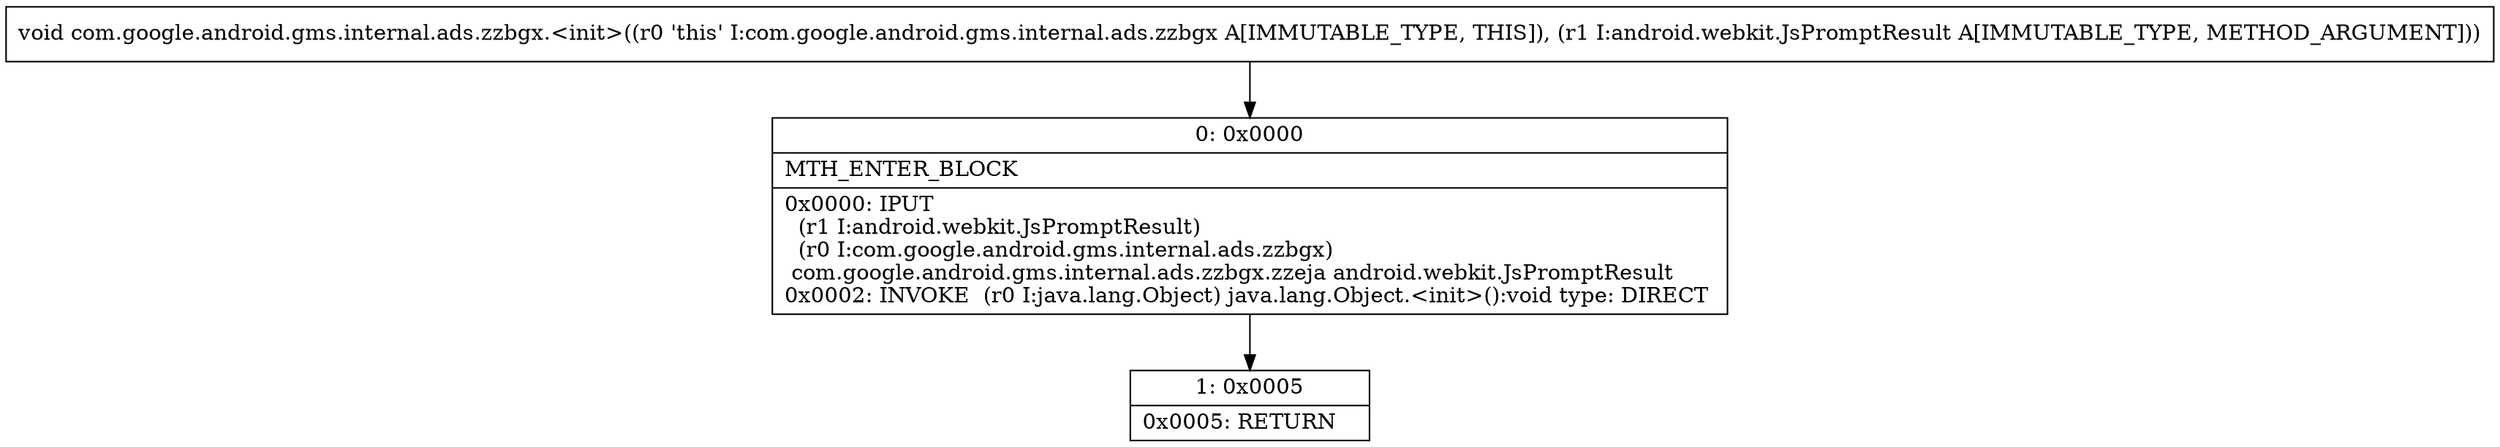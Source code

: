 digraph "CFG forcom.google.android.gms.internal.ads.zzbgx.\<init\>(Landroid\/webkit\/JsPromptResult;)V" {
Node_0 [shape=record,label="{0\:\ 0x0000|MTH_ENTER_BLOCK\l|0x0000: IPUT  \l  (r1 I:android.webkit.JsPromptResult)\l  (r0 I:com.google.android.gms.internal.ads.zzbgx)\l com.google.android.gms.internal.ads.zzbgx.zzeja android.webkit.JsPromptResult \l0x0002: INVOKE  (r0 I:java.lang.Object) java.lang.Object.\<init\>():void type: DIRECT \l}"];
Node_1 [shape=record,label="{1\:\ 0x0005|0x0005: RETURN   \l}"];
MethodNode[shape=record,label="{void com.google.android.gms.internal.ads.zzbgx.\<init\>((r0 'this' I:com.google.android.gms.internal.ads.zzbgx A[IMMUTABLE_TYPE, THIS]), (r1 I:android.webkit.JsPromptResult A[IMMUTABLE_TYPE, METHOD_ARGUMENT])) }"];
MethodNode -> Node_0;
Node_0 -> Node_1;
}

